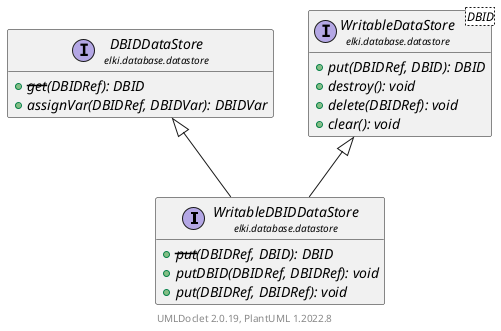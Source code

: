 @startuml
    remove .*\.(Instance|Par|Parameterizer|Factory)$
    set namespaceSeparator none
    hide empty fields
    hide empty methods

    interface "<size:14>WritableDBIDDataStore\n<size:10>elki.database.datastore" as elki.database.datastore.WritableDBIDDataStore [[WritableDBIDDataStore.html]] {
        {abstract} +--put--(DBIDRef, DBID): DBID
        {abstract} +putDBID(DBIDRef, DBIDRef): void
        {abstract} +put(DBIDRef, DBIDRef): void
    }

    interface "<size:14>DBIDDataStore\n<size:10>elki.database.datastore" as elki.database.datastore.DBIDDataStore [[DBIDDataStore.html]] {
        {abstract} +--get--(DBIDRef): DBID
        {abstract} +assignVar(DBIDRef, DBIDVar): DBIDVar
    }
    interface "<size:14>WritableDataStore\n<size:10>elki.database.datastore" as elki.database.datastore.WritableDataStore<DBID> [[WritableDataStore.html]] {
        {abstract} +put(DBIDRef, DBID): DBID
        {abstract} +destroy(): void
        {abstract} +delete(DBIDRef): void
        {abstract} +clear(): void
    }

    elki.database.datastore.DBIDDataStore <|-- elki.database.datastore.WritableDBIDDataStore
    elki.database.datastore.WritableDataStore <|-- elki.database.datastore.WritableDBIDDataStore

    center footer UMLDoclet 2.0.19, PlantUML 1.2022.8
@enduml
